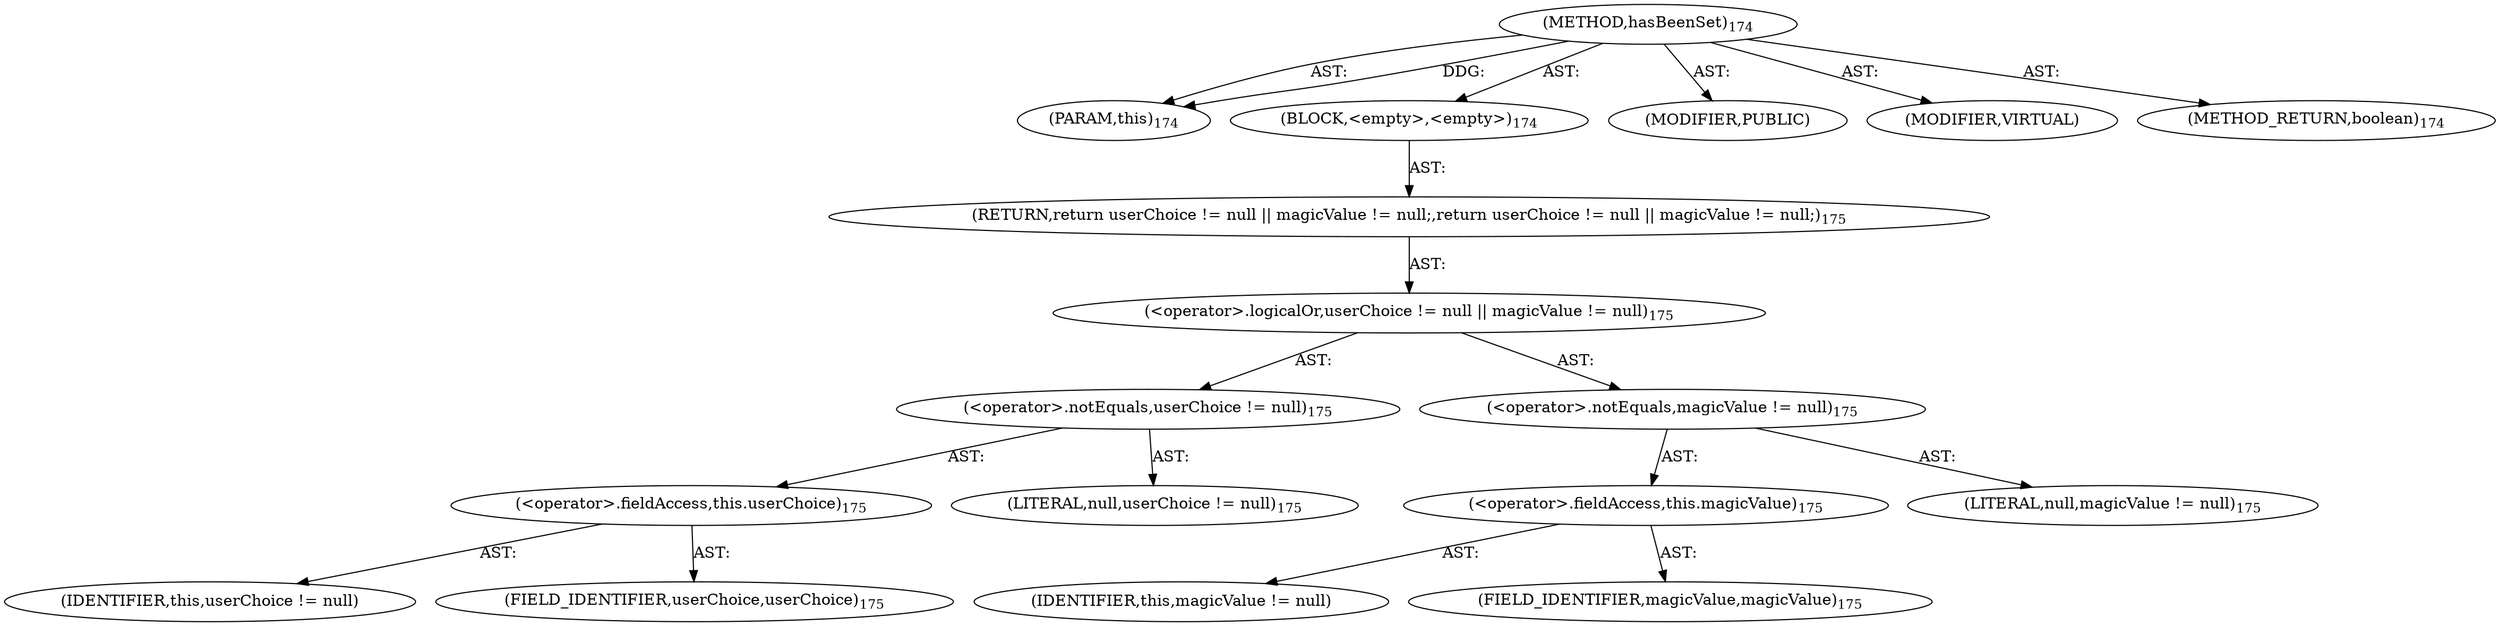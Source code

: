 digraph "hasBeenSet" {  
"111669149704" [label = <(METHOD,hasBeenSet)<SUB>174</SUB>> ]
"115964117006" [label = <(PARAM,this)<SUB>174</SUB>> ]
"25769803786" [label = <(BLOCK,&lt;empty&gt;,&lt;empty&gt;)<SUB>174</SUB>> ]
"146028888067" [label = <(RETURN,return userChoice != null || magicValue != null;,return userChoice != null || magicValue != null;)<SUB>175</SUB>> ]
"30064771123" [label = <(&lt;operator&gt;.logicalOr,userChoice != null || magicValue != null)<SUB>175</SUB>> ]
"30064771124" [label = <(&lt;operator&gt;.notEquals,userChoice != null)<SUB>175</SUB>> ]
"30064771125" [label = <(&lt;operator&gt;.fieldAccess,this.userChoice)<SUB>175</SUB>> ]
"68719476779" [label = <(IDENTIFIER,this,userChoice != null)> ]
"55834574864" [label = <(FIELD_IDENTIFIER,userChoice,userChoice)<SUB>175</SUB>> ]
"90194313220" [label = <(LITERAL,null,userChoice != null)<SUB>175</SUB>> ]
"30064771126" [label = <(&lt;operator&gt;.notEquals,magicValue != null)<SUB>175</SUB>> ]
"30064771127" [label = <(&lt;operator&gt;.fieldAccess,this.magicValue)<SUB>175</SUB>> ]
"68719476780" [label = <(IDENTIFIER,this,magicValue != null)> ]
"55834574865" [label = <(FIELD_IDENTIFIER,magicValue,magicValue)<SUB>175</SUB>> ]
"90194313221" [label = <(LITERAL,null,magicValue != null)<SUB>175</SUB>> ]
"133143986196" [label = <(MODIFIER,PUBLIC)> ]
"133143986197" [label = <(MODIFIER,VIRTUAL)> ]
"128849018888" [label = <(METHOD_RETURN,boolean)<SUB>174</SUB>> ]
  "111669149704" -> "115964117006"  [ label = "AST: "] 
  "111669149704" -> "25769803786"  [ label = "AST: "] 
  "111669149704" -> "133143986196"  [ label = "AST: "] 
  "111669149704" -> "133143986197"  [ label = "AST: "] 
  "111669149704" -> "128849018888"  [ label = "AST: "] 
  "25769803786" -> "146028888067"  [ label = "AST: "] 
  "146028888067" -> "30064771123"  [ label = "AST: "] 
  "30064771123" -> "30064771124"  [ label = "AST: "] 
  "30064771123" -> "30064771126"  [ label = "AST: "] 
  "30064771124" -> "30064771125"  [ label = "AST: "] 
  "30064771124" -> "90194313220"  [ label = "AST: "] 
  "30064771125" -> "68719476779"  [ label = "AST: "] 
  "30064771125" -> "55834574864"  [ label = "AST: "] 
  "30064771126" -> "30064771127"  [ label = "AST: "] 
  "30064771126" -> "90194313221"  [ label = "AST: "] 
  "30064771127" -> "68719476780"  [ label = "AST: "] 
  "30064771127" -> "55834574865"  [ label = "AST: "] 
  "111669149704" -> "115964117006"  [ label = "DDG: "] 
}
